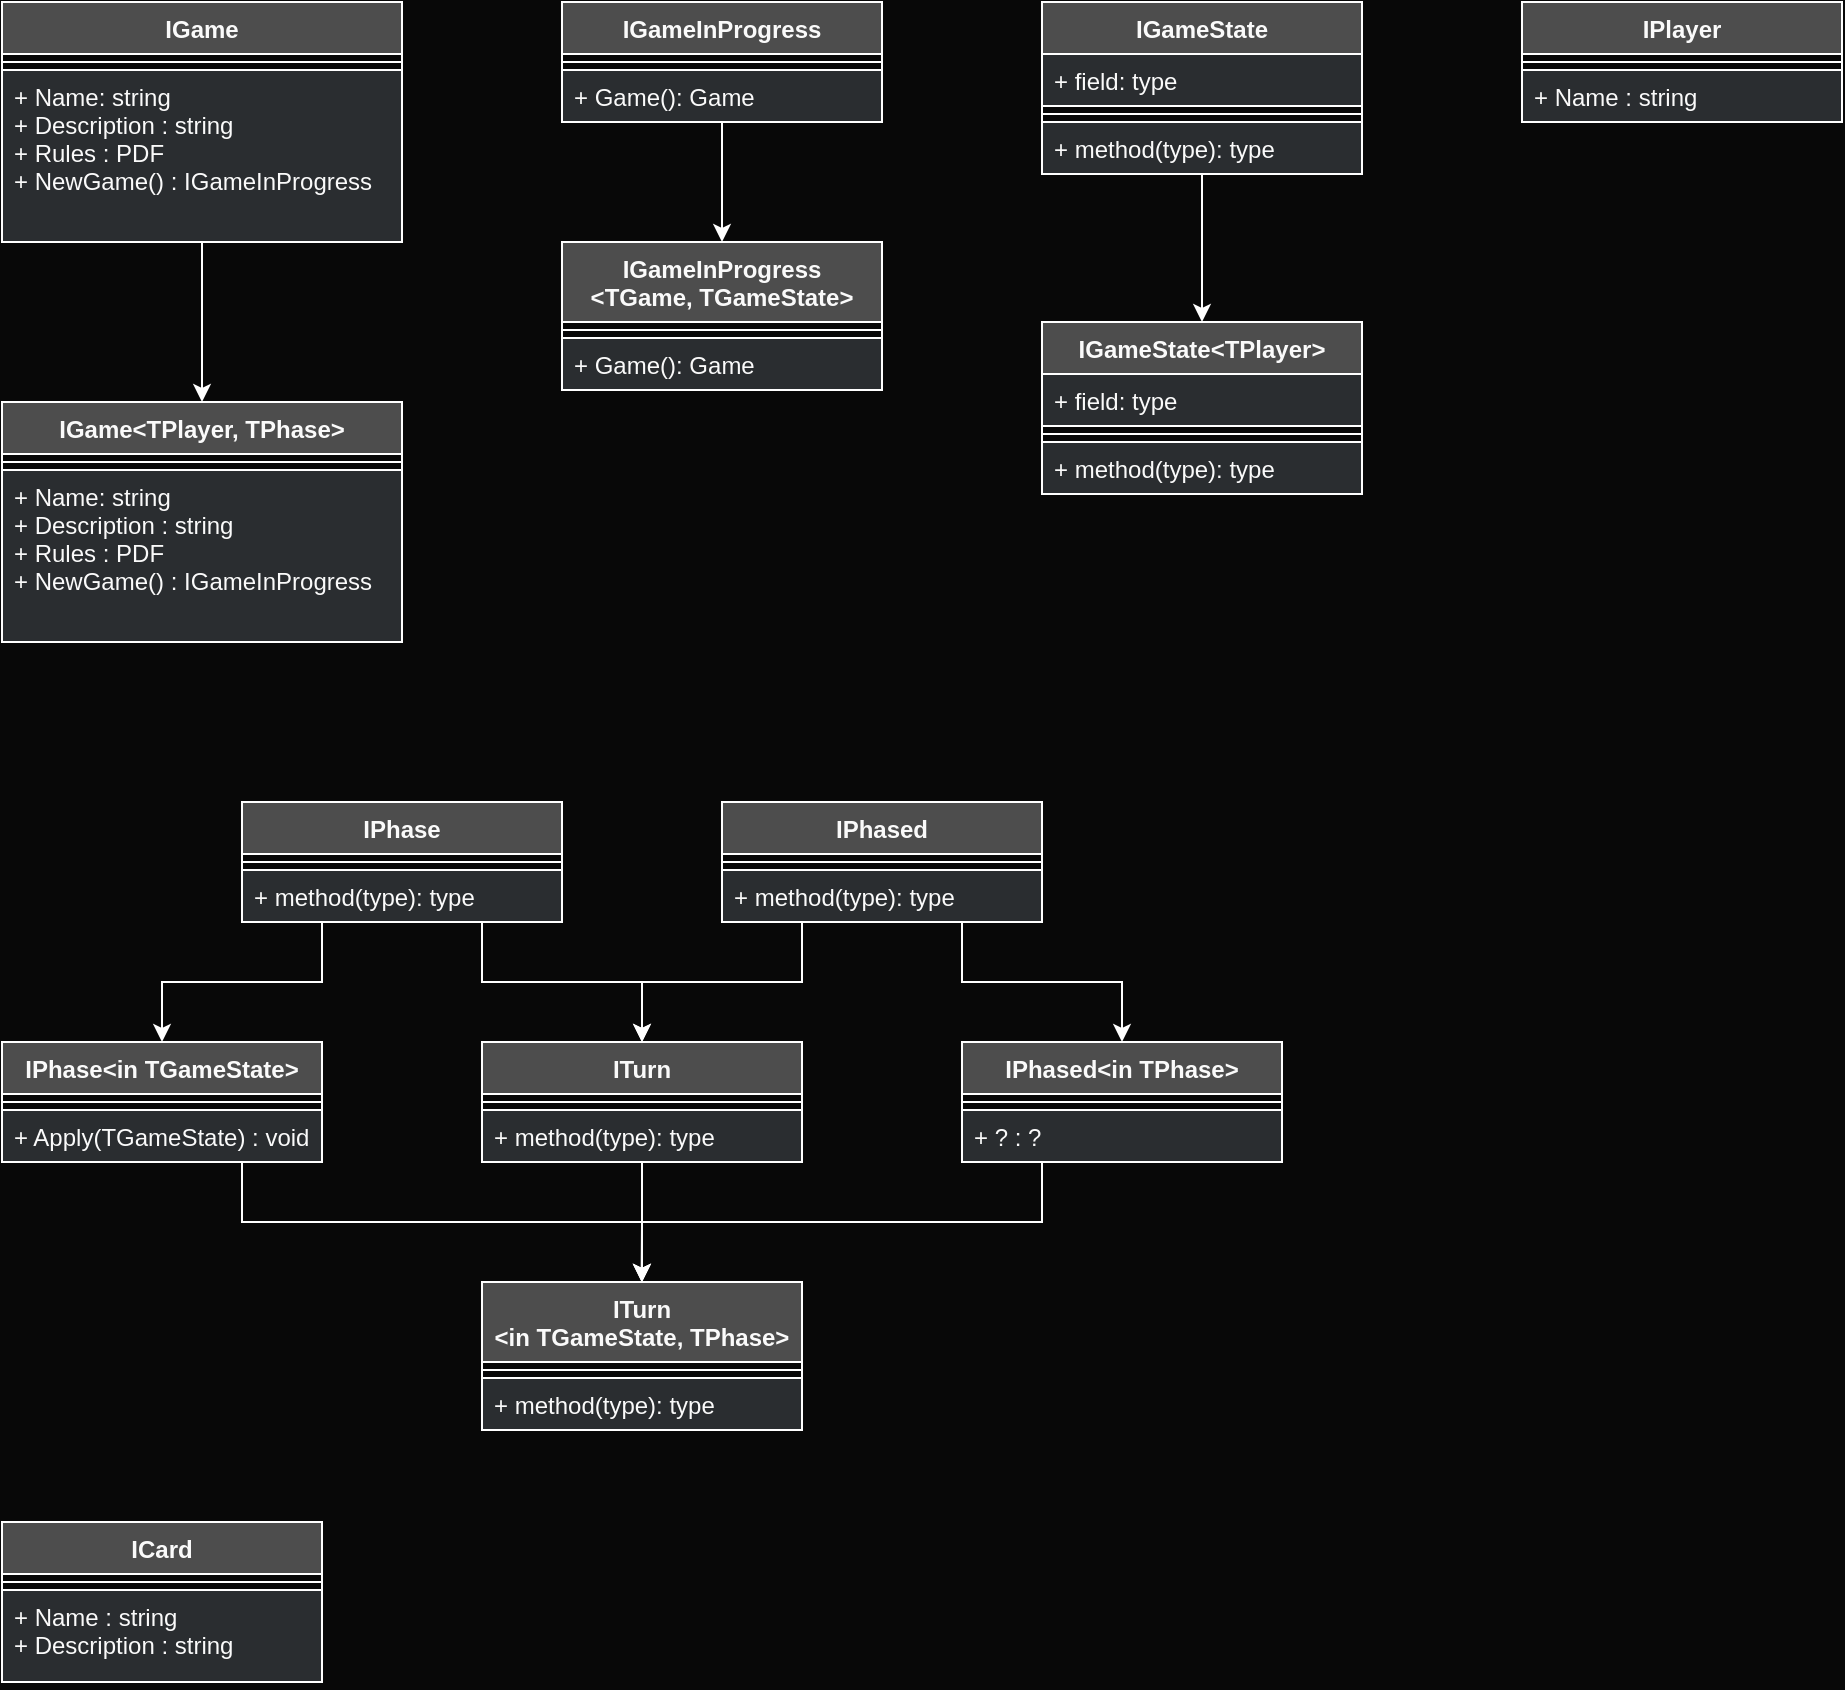 <mxfile version="10.5.4" type="device"><diagram id="jU7i45ernK9_PrhjioHT" name="Page-1"><mxGraphModel dx="1162" dy="687" grid="1" gridSize="10" guides="1" tooltips="1" connect="1" arrows="1" fold="1" page="1" pageScale="1" pageWidth="827" pageHeight="1169" background="#080808" math="0" shadow="0"><root><mxCell id="0"/><mxCell id="1" parent="0"/><mxCell id="7WdMq-wlaPlKr3uhbvwP-69" style="edgeStyle=orthogonalEdgeStyle;rounded=0;orthogonalLoop=1;jettySize=auto;html=1;exitX=0.5;exitY=1;exitDx=0;exitDy=0;entryX=0.5;entryY=0;entryDx=0;entryDy=0;strokeColor=#FFFFFF;fontColor=#FAFAFA;" edge="1" parent="1" source="7WdMq-wlaPlKr3uhbvwP-9" target="7WdMq-wlaPlKr3uhbvwP-61"><mxGeometry relative="1" as="geometry"/></mxCell><mxCell id="7WdMq-wlaPlKr3uhbvwP-9" value="IGame" style="swimlane;fontStyle=1;align=center;verticalAlign=top;childLayout=stackLayout;horizontal=1;startSize=26;horizontalStack=0;resizeParent=1;resizeParentMax=0;resizeLast=0;collapsible=1;marginBottom=0;strokeColor=#FFFFFF;fillColor=#4D4D4D;fontColor=#FAFAFA;" vertex="1" parent="1"><mxGeometry x="40" y="40" width="200" height="120" as="geometry"><mxRectangle x="40" y="40" width="70" height="26" as="alternateBounds"/></mxGeometry></mxCell><mxCell id="7WdMq-wlaPlKr3uhbvwP-11" value="" style="line;strokeWidth=1;fillColor=#dae8fc;align=left;verticalAlign=middle;spacingTop=-1;spacingLeft=3;spacingRight=3;rotatable=0;labelPosition=right;points=[];portConstraint=eastwest;strokeColor=#FFFFFF;fontColor=#FAFAFA;" vertex="1" parent="7WdMq-wlaPlKr3uhbvwP-9"><mxGeometry y="26" width="200" height="8" as="geometry"/></mxCell><mxCell id="7WdMq-wlaPlKr3uhbvwP-12" value="+ Name: string&#10;+ Description : string&#10;+ Rules : PDF&#10;+ NewGame() : IGameInProgress&#10;" style="text;strokeColor=#FFFFFF;fillColor=#2A2D30;align=left;verticalAlign=top;spacingLeft=4;spacingRight=4;overflow=hidden;rotatable=0;points=[[0,0.5],[1,0.5]];portConstraint=eastwest;gradientColor=none;fontColor=#FAFAFA;" vertex="1" parent="7WdMq-wlaPlKr3uhbvwP-9"><mxGeometry y="34" width="200" height="86" as="geometry"/></mxCell><mxCell id="7WdMq-wlaPlKr3uhbvwP-13" value="IGameInProgress&#10;&lt;TGame, TGameState&gt;" style="swimlane;fontStyle=1;align=center;verticalAlign=top;childLayout=stackLayout;horizontal=1;startSize=40;horizontalStack=0;resizeParent=1;resizeParentMax=0;resizeLast=0;collapsible=1;marginBottom=0;strokeColor=#FFFFFF;fillColor=#4D4D4D;fontColor=#FAFAFA;" vertex="1" parent="1"><mxGeometry x="320" y="160" width="160" height="74" as="geometry"><mxRectangle x="320" y="160" width="260" height="26" as="alternateBounds"/></mxGeometry></mxCell><mxCell id="7WdMq-wlaPlKr3uhbvwP-15" value="" style="line;strokeWidth=1;fillColor=#dae8fc;align=left;verticalAlign=middle;spacingTop=-1;spacingLeft=3;spacingRight=3;rotatable=0;labelPosition=right;points=[];portConstraint=eastwest;strokeColor=#FFFFFF;fontColor=#FAFAFA;" vertex="1" parent="7WdMq-wlaPlKr3uhbvwP-13"><mxGeometry y="40" width="160" height="8" as="geometry"/></mxCell><mxCell id="7WdMq-wlaPlKr3uhbvwP-16" value="+ Game(): Game" style="text;strokeColor=#FFFFFF;fillColor=#2A2D30;align=left;verticalAlign=top;spacingLeft=4;spacingRight=4;overflow=hidden;rotatable=0;points=[[0,0.5],[1,0.5]];portConstraint=eastwest;gradientColor=none;fontColor=#FAFAFA;" vertex="1" parent="7WdMq-wlaPlKr3uhbvwP-13"><mxGeometry y="48" width="160" height="26" as="geometry"/></mxCell><mxCell id="7WdMq-wlaPlKr3uhbvwP-25" style="edgeStyle=orthogonalEdgeStyle;rounded=0;orthogonalLoop=1;jettySize=auto;html=1;exitX=0.5;exitY=1;exitDx=0;exitDy=0;entryX=0.5;entryY=0;entryDx=0;entryDy=0;strokeColor=#FFFFFF;fontColor=#FAFAFA;" edge="1" parent="1" source="7WdMq-wlaPlKr3uhbvwP-17" target="7WdMq-wlaPlKr3uhbvwP-21"><mxGeometry relative="1" as="geometry"/></mxCell><mxCell id="7WdMq-wlaPlKr3uhbvwP-17" value="IGameState" style="swimlane;fontStyle=1;align=center;verticalAlign=top;childLayout=stackLayout;horizontal=1;startSize=26;horizontalStack=0;resizeParent=1;resizeParentMax=0;resizeLast=0;collapsible=1;marginBottom=0;strokeColor=#FFFFFF;fillColor=#4D4D4D;fontColor=#FAFAFA;" vertex="1" parent="1"><mxGeometry x="560" y="40" width="160" height="86" as="geometry"/></mxCell><mxCell id="7WdMq-wlaPlKr3uhbvwP-18" value="+ field: type" style="text;strokeColor=#FFFFFF;fillColor=#2A2D30;align=left;verticalAlign=top;spacingLeft=4;spacingRight=4;overflow=hidden;rotatable=0;points=[[0,0.5],[1,0.5]];portConstraint=eastwest;gradientColor=none;fontColor=#FAFAFA;" vertex="1" parent="7WdMq-wlaPlKr3uhbvwP-17"><mxGeometry y="26" width="160" height="26" as="geometry"/></mxCell><mxCell id="7WdMq-wlaPlKr3uhbvwP-19" value="" style="line;strokeWidth=1;fillColor=#dae8fc;align=left;verticalAlign=middle;spacingTop=-1;spacingLeft=3;spacingRight=3;rotatable=0;labelPosition=right;points=[];portConstraint=eastwest;strokeColor=#FFFFFF;fontColor=#FAFAFA;" vertex="1" parent="7WdMq-wlaPlKr3uhbvwP-17"><mxGeometry y="52" width="160" height="8" as="geometry"/></mxCell><mxCell id="7WdMq-wlaPlKr3uhbvwP-20" value="+ method(type): type" style="text;strokeColor=#FFFFFF;fillColor=#2A2D30;align=left;verticalAlign=top;spacingLeft=4;spacingRight=4;overflow=hidden;rotatable=0;points=[[0,0.5],[1,0.5]];portConstraint=eastwest;gradientColor=none;fontColor=#FAFAFA;" vertex="1" parent="7WdMq-wlaPlKr3uhbvwP-17"><mxGeometry y="60" width="160" height="26" as="geometry"/></mxCell><mxCell id="7WdMq-wlaPlKr3uhbvwP-21" value="IGameState&lt;TPlayer&gt;" style="swimlane;fontStyle=1;align=center;verticalAlign=top;childLayout=stackLayout;horizontal=1;startSize=26;horizontalStack=0;resizeParent=1;resizeParentMax=0;resizeLast=0;collapsible=1;marginBottom=0;strokeColor=#FFFFFF;fillColor=#4D4D4D;fontColor=#FAFAFA;" vertex="1" parent="1"><mxGeometry x="560" y="200" width="160" height="86" as="geometry"/></mxCell><mxCell id="7WdMq-wlaPlKr3uhbvwP-22" value="+ field: type" style="text;strokeColor=#FFFFFF;fillColor=#2A2D30;align=left;verticalAlign=top;spacingLeft=4;spacingRight=4;overflow=hidden;rotatable=0;points=[[0,0.5],[1,0.5]];portConstraint=eastwest;gradientColor=none;fontColor=#FAFAFA;" vertex="1" parent="7WdMq-wlaPlKr3uhbvwP-21"><mxGeometry y="26" width="160" height="26" as="geometry"/></mxCell><mxCell id="7WdMq-wlaPlKr3uhbvwP-23" value="" style="line;strokeWidth=1;fillColor=#dae8fc;align=left;verticalAlign=middle;spacingTop=-1;spacingLeft=3;spacingRight=3;rotatable=0;labelPosition=right;points=[];portConstraint=eastwest;strokeColor=#FFFFFF;fontColor=#FAFAFA;" vertex="1" parent="7WdMq-wlaPlKr3uhbvwP-21"><mxGeometry y="52" width="160" height="8" as="geometry"/></mxCell><mxCell id="7WdMq-wlaPlKr3uhbvwP-24" value="+ method(type): type" style="text;strokeColor=#FFFFFF;fillColor=#2A2D30;align=left;verticalAlign=top;spacingLeft=4;spacingRight=4;overflow=hidden;rotatable=0;points=[[0,0.5],[1,0.5]];portConstraint=eastwest;gradientColor=none;fontColor=#FAFAFA;" vertex="1" parent="7WdMq-wlaPlKr3uhbvwP-21"><mxGeometry y="60" width="160" height="26" as="geometry"/></mxCell><mxCell id="7WdMq-wlaPlKr3uhbvwP-59" style="edgeStyle=orthogonalEdgeStyle;rounded=0;orthogonalLoop=1;jettySize=auto;html=1;exitX=0.75;exitY=1;exitDx=0;exitDy=0;entryX=0.5;entryY=0;entryDx=0;entryDy=0;strokeColor=#FFFFFF;fontColor=#FAFAFA;" edge="1" parent="1" source="7WdMq-wlaPlKr3uhbvwP-30" target="7WdMq-wlaPlKr3uhbvwP-45"><mxGeometry relative="1" as="geometry"/></mxCell><mxCell id="7WdMq-wlaPlKr3uhbvwP-60" style="edgeStyle=orthogonalEdgeStyle;rounded=0;orthogonalLoop=1;jettySize=auto;html=1;exitX=0.25;exitY=1;exitDx=0;exitDy=0;entryX=0.5;entryY=0;entryDx=0;entryDy=0;strokeColor=#FFFFFF;fontColor=#FAFAFA;" edge="1" parent="1" source="7WdMq-wlaPlKr3uhbvwP-30" target="7WdMq-wlaPlKr3uhbvwP-34"><mxGeometry relative="1" as="geometry"/></mxCell><mxCell id="7WdMq-wlaPlKr3uhbvwP-30" value="IPhase" style="swimlane;fontStyle=1;align=center;verticalAlign=top;childLayout=stackLayout;horizontal=1;startSize=26;horizontalStack=0;resizeParent=1;resizeParentMax=0;resizeLast=0;collapsible=1;marginBottom=0;strokeColor=#FFFFFF;fillColor=#4D4D4D;fontColor=#FAFAFA;" vertex="1" parent="1"><mxGeometry x="160" y="440" width="160" height="60" as="geometry"/></mxCell><mxCell id="7WdMq-wlaPlKr3uhbvwP-32" value="" style="line;strokeWidth=1;fillColor=#dae8fc;align=left;verticalAlign=middle;spacingTop=-1;spacingLeft=3;spacingRight=3;rotatable=0;labelPosition=right;points=[];portConstraint=eastwest;strokeColor=#FFFFFF;fontColor=#FAFAFA;" vertex="1" parent="7WdMq-wlaPlKr3uhbvwP-30"><mxGeometry y="26" width="160" height="8" as="geometry"/></mxCell><mxCell id="7WdMq-wlaPlKr3uhbvwP-33" value="+ method(type): type" style="text;strokeColor=#FFFFFF;fillColor=#2A2D30;align=left;verticalAlign=top;spacingLeft=4;spacingRight=4;overflow=hidden;rotatable=0;points=[[0,0.5],[1,0.5]];portConstraint=eastwest;gradientColor=none;fontColor=#FAFAFA;" vertex="1" parent="7WdMq-wlaPlKr3uhbvwP-30"><mxGeometry y="34" width="160" height="26" as="geometry"/></mxCell><mxCell id="7WdMq-wlaPlKr3uhbvwP-54" style="edgeStyle=orthogonalEdgeStyle;rounded=0;orthogonalLoop=1;jettySize=auto;html=1;exitX=0.75;exitY=1;exitDx=0;exitDy=0;entryX=0.5;entryY=0;entryDx=0;entryDy=0;strokeColor=#FFFFFF;fontColor=#FAFAFA;" edge="1" parent="1" source="7WdMq-wlaPlKr3uhbvwP-34" target="7WdMq-wlaPlKr3uhbvwP-50"><mxGeometry relative="1" as="geometry"/></mxCell><mxCell id="7WdMq-wlaPlKr3uhbvwP-34" value="IPhase&lt;in TGameState&gt;" style="swimlane;fontStyle=1;align=center;verticalAlign=top;childLayout=stackLayout;horizontal=1;startSize=26;horizontalStack=0;resizeParent=1;resizeParentMax=0;resizeLast=0;collapsible=1;marginBottom=0;strokeColor=#FFFFFF;fillColor=#4D4D4D;fontColor=#FAFAFA;" vertex="1" parent="1"><mxGeometry x="40" y="560" width="160" height="60" as="geometry"/></mxCell><mxCell id="7WdMq-wlaPlKr3uhbvwP-35" value="" style="line;strokeWidth=1;fillColor=#dae8fc;align=left;verticalAlign=middle;spacingTop=-1;spacingLeft=3;spacingRight=3;rotatable=0;labelPosition=right;points=[];portConstraint=eastwest;strokeColor=#FFFFFF;fontColor=#FAFAFA;" vertex="1" parent="7WdMq-wlaPlKr3uhbvwP-34"><mxGeometry y="26" width="160" height="8" as="geometry"/></mxCell><mxCell id="7WdMq-wlaPlKr3uhbvwP-36" value="+ Apply(TGameState) : void" style="text;strokeColor=#FFFFFF;fillColor=#2A2D30;align=left;verticalAlign=top;spacingLeft=4;spacingRight=4;overflow=hidden;rotatable=0;points=[[0,0.5],[1,0.5]];portConstraint=eastwest;gradientColor=none;fontColor=#FAFAFA;" vertex="1" parent="7WdMq-wlaPlKr3uhbvwP-34"><mxGeometry y="34" width="160" height="26" as="geometry"/></mxCell><mxCell id="7WdMq-wlaPlKr3uhbvwP-57" style="edgeStyle=orthogonalEdgeStyle;rounded=0;orthogonalLoop=1;jettySize=auto;html=1;exitX=0.25;exitY=1;exitDx=0;exitDy=0;entryX=0.5;entryY=0;entryDx=0;entryDy=0;strokeColor=#FFFFFF;fontColor=#FAFAFA;" edge="1" parent="1" source="7WdMq-wlaPlKr3uhbvwP-38" target="7WdMq-wlaPlKr3uhbvwP-45"><mxGeometry relative="1" as="geometry"/></mxCell><mxCell id="7WdMq-wlaPlKr3uhbvwP-58" style="edgeStyle=orthogonalEdgeStyle;rounded=0;orthogonalLoop=1;jettySize=auto;html=1;exitX=0.75;exitY=1;exitDx=0;exitDy=0;entryX=0.5;entryY=0;entryDx=0;entryDy=0;strokeColor=#FFFFFF;fontColor=#FAFAFA;" edge="1" parent="1" source="7WdMq-wlaPlKr3uhbvwP-38" target="7WdMq-wlaPlKr3uhbvwP-41"><mxGeometry relative="1" as="geometry"/></mxCell><mxCell id="7WdMq-wlaPlKr3uhbvwP-38" value="IPhased" style="swimlane;fontStyle=1;align=center;verticalAlign=top;childLayout=stackLayout;horizontal=1;startSize=26;horizontalStack=0;resizeParent=1;resizeParentMax=0;resizeLast=0;collapsible=1;marginBottom=0;strokeColor=#FFFFFF;fillColor=#4D4D4D;fontColor=#FAFAFA;" vertex="1" parent="1"><mxGeometry x="400" y="440" width="160" height="60" as="geometry"/></mxCell><mxCell id="7WdMq-wlaPlKr3uhbvwP-39" value="" style="line;strokeWidth=1;fillColor=#dae8fc;align=left;verticalAlign=middle;spacingTop=-1;spacingLeft=3;spacingRight=3;rotatable=0;labelPosition=right;points=[];portConstraint=eastwest;strokeColor=#FFFFFF;fontColor=#FAFAFA;" vertex="1" parent="7WdMq-wlaPlKr3uhbvwP-38"><mxGeometry y="26" width="160" height="8" as="geometry"/></mxCell><mxCell id="7WdMq-wlaPlKr3uhbvwP-40" value="+ method(type): type" style="text;strokeColor=#FFFFFF;fillColor=#2A2D30;align=left;verticalAlign=top;spacingLeft=4;spacingRight=4;overflow=hidden;rotatable=0;points=[[0,0.5],[1,0.5]];portConstraint=eastwest;gradientColor=none;fontColor=#FAFAFA;" vertex="1" parent="7WdMq-wlaPlKr3uhbvwP-38"><mxGeometry y="34" width="160" height="26" as="geometry"/></mxCell><mxCell id="7WdMq-wlaPlKr3uhbvwP-55" style="edgeStyle=orthogonalEdgeStyle;rounded=0;orthogonalLoop=1;jettySize=auto;html=1;exitX=0.25;exitY=1;exitDx=0;exitDy=0;entryX=0.5;entryY=0;entryDx=0;entryDy=0;strokeColor=#FFFFFF;fontColor=#FAFAFA;" edge="1" parent="1" source="7WdMq-wlaPlKr3uhbvwP-41" target="7WdMq-wlaPlKr3uhbvwP-50"><mxGeometry relative="1" as="geometry"/></mxCell><mxCell id="7WdMq-wlaPlKr3uhbvwP-41" value="IPhased&lt;in TPhase&gt;" style="swimlane;fontStyle=1;align=center;verticalAlign=top;childLayout=stackLayout;horizontal=1;startSize=26;horizontalStack=0;resizeParent=1;resizeParentMax=0;resizeLast=0;collapsible=1;marginBottom=0;strokeColor=#FFFFFF;fillColor=#4D4D4D;fontColor=#FAFAFA;" vertex="1" parent="1"><mxGeometry x="520" y="560" width="160" height="60" as="geometry"/></mxCell><mxCell id="7WdMq-wlaPlKr3uhbvwP-42" value="" style="line;strokeWidth=1;fillColor=#dae8fc;align=left;verticalAlign=middle;spacingTop=-1;spacingLeft=3;spacingRight=3;rotatable=0;labelPosition=right;points=[];portConstraint=eastwest;strokeColor=#FFFFFF;fontColor=#FAFAFA;" vertex="1" parent="7WdMq-wlaPlKr3uhbvwP-41"><mxGeometry y="26" width="160" height="8" as="geometry"/></mxCell><mxCell id="7WdMq-wlaPlKr3uhbvwP-43" value="+ ? : ?" style="text;strokeColor=#FFFFFF;fillColor=#2A2D30;align=left;verticalAlign=top;spacingLeft=4;spacingRight=4;overflow=hidden;rotatable=0;points=[[0,0.5],[1,0.5]];portConstraint=eastwest;gradientColor=none;fontColor=#FAFAFA;" vertex="1" parent="7WdMq-wlaPlKr3uhbvwP-41"><mxGeometry y="34" width="160" height="26" as="geometry"/></mxCell><mxCell id="7WdMq-wlaPlKr3uhbvwP-56" style="edgeStyle=orthogonalEdgeStyle;rounded=0;orthogonalLoop=1;jettySize=auto;html=1;exitX=0.5;exitY=1;exitDx=0;exitDy=0;strokeColor=#FFFFFF;fontColor=#FAFAFA;" edge="1" parent="1" source="7WdMq-wlaPlKr3uhbvwP-45"><mxGeometry relative="1" as="geometry"><mxPoint x="359.81" y="680" as="targetPoint"/></mxGeometry></mxCell><mxCell id="7WdMq-wlaPlKr3uhbvwP-45" value="ITurn" style="swimlane;fontStyle=1;align=center;verticalAlign=top;childLayout=stackLayout;horizontal=1;startSize=26;horizontalStack=0;resizeParent=1;resizeParentMax=0;resizeLast=0;collapsible=1;marginBottom=0;strokeColor=#FFFFFF;fillColor=#4D4D4D;fontColor=#FAFAFA;" vertex="1" parent="1"><mxGeometry x="280" y="560" width="160" height="60" as="geometry"/></mxCell><mxCell id="7WdMq-wlaPlKr3uhbvwP-46" value="" style="line;strokeWidth=1;fillColor=#dae8fc;align=left;verticalAlign=middle;spacingTop=-1;spacingLeft=3;spacingRight=3;rotatable=0;labelPosition=right;points=[];portConstraint=eastwest;strokeColor=#FFFFFF;fontColor=#FAFAFA;" vertex="1" parent="7WdMq-wlaPlKr3uhbvwP-45"><mxGeometry y="26" width="160" height="8" as="geometry"/></mxCell><mxCell id="7WdMq-wlaPlKr3uhbvwP-47" value="+ method(type): type" style="text;strokeColor=#FFFFFF;fillColor=#2A2D30;align=left;verticalAlign=top;spacingLeft=4;spacingRight=4;overflow=hidden;rotatable=0;points=[[0,0.5],[1,0.5]];portConstraint=eastwest;gradientColor=none;fontColor=#FAFAFA;" vertex="1" parent="7WdMq-wlaPlKr3uhbvwP-45"><mxGeometry y="34" width="160" height="26" as="geometry"/></mxCell><mxCell id="7WdMq-wlaPlKr3uhbvwP-50" value="ITurn&#10;&lt;in TGameState, TPhase&gt;" style="swimlane;fontStyle=1;align=center;verticalAlign=top;childLayout=stackLayout;horizontal=1;startSize=40;horizontalStack=0;resizeParent=1;resizeParentMax=0;resizeLast=0;collapsible=1;marginBottom=0;strokeColor=#FFFFFF;fillColor=#4D4D4D;fontColor=#FAFAFA;" vertex="1" parent="1"><mxGeometry x="280" y="680" width="160" height="74" as="geometry"/></mxCell><mxCell id="7WdMq-wlaPlKr3uhbvwP-51" value="" style="line;strokeWidth=1;fillColor=#dae8fc;align=left;verticalAlign=middle;spacingTop=-1;spacingLeft=3;spacingRight=3;rotatable=0;labelPosition=right;points=[];portConstraint=eastwest;strokeColor=#FFFFFF;fontColor=#FAFAFA;" vertex="1" parent="7WdMq-wlaPlKr3uhbvwP-50"><mxGeometry y="40" width="160" height="8" as="geometry"/></mxCell><mxCell id="7WdMq-wlaPlKr3uhbvwP-52" value="+ method(type): type" style="text;strokeColor=#FFFFFF;fillColor=#2A2D30;align=left;verticalAlign=top;spacingLeft=4;spacingRight=4;overflow=hidden;rotatable=0;points=[[0,0.5],[1,0.5]];portConstraint=eastwest;gradientColor=none;fontColor=#FAFAFA;" vertex="1" parent="7WdMq-wlaPlKr3uhbvwP-50"><mxGeometry y="48" width="160" height="26" as="geometry"/></mxCell><mxCell id="7WdMq-wlaPlKr3uhbvwP-61" value="IGame&lt;TPlayer, TPhase&gt;" style="swimlane;fontStyle=1;align=center;verticalAlign=top;childLayout=stackLayout;horizontal=1;startSize=26;horizontalStack=0;resizeParent=1;resizeParentMax=0;resizeLast=0;collapsible=1;marginBottom=0;strokeColor=#FFFFFF;fillColor=#4D4D4D;fontColor=#FAFAFA;" vertex="1" parent="1"><mxGeometry x="40" y="240" width="200" height="120" as="geometry"/></mxCell><mxCell id="7WdMq-wlaPlKr3uhbvwP-62" value="" style="line;strokeWidth=1;fillColor=#dae8fc;align=left;verticalAlign=middle;spacingTop=-1;spacingLeft=3;spacingRight=3;rotatable=0;labelPosition=right;points=[];portConstraint=eastwest;strokeColor=#FFFFFF;fontColor=#FAFAFA;" vertex="1" parent="7WdMq-wlaPlKr3uhbvwP-61"><mxGeometry y="26" width="200" height="8" as="geometry"/></mxCell><mxCell id="7WdMq-wlaPlKr3uhbvwP-63" value="+ Name: string&#10;+ Description : string&#10;+ Rules : PDF&#10;+ NewGame() : IGameInProgress&#10;" style="text;strokeColor=#FFFFFF;fillColor=#2A2D30;align=left;verticalAlign=top;spacingLeft=4;spacingRight=4;overflow=hidden;rotatable=0;points=[[0,0.5],[1,0.5]];portConstraint=eastwest;gradientColor=none;fontColor=#FAFAFA;" vertex="1" parent="7WdMq-wlaPlKr3uhbvwP-61"><mxGeometry y="34" width="200" height="86" as="geometry"/></mxCell><mxCell id="7WdMq-wlaPlKr3uhbvwP-70" style="edgeStyle=orthogonalEdgeStyle;rounded=0;orthogonalLoop=1;jettySize=auto;html=1;exitX=0.5;exitY=1;exitDx=0;exitDy=0;entryX=0.5;entryY=0;entryDx=0;entryDy=0;strokeColor=#FFFFFF;fontColor=#FAFAFA;" edge="1" parent="1" source="7WdMq-wlaPlKr3uhbvwP-66" target="7WdMq-wlaPlKr3uhbvwP-13"><mxGeometry relative="1" as="geometry"/></mxCell><mxCell id="7WdMq-wlaPlKr3uhbvwP-66" value="IGameInProgress" style="swimlane;fontStyle=1;align=center;verticalAlign=top;childLayout=stackLayout;horizontal=1;startSize=26;horizontalStack=0;resizeParent=1;resizeParentMax=0;resizeLast=0;collapsible=1;marginBottom=0;strokeColor=#FFFFFF;fillColor=#4D4D4D;fontColor=#FAFAFA;" vertex="1" parent="1"><mxGeometry x="320" y="40" width="160" height="60" as="geometry"/></mxCell><mxCell id="7WdMq-wlaPlKr3uhbvwP-67" value="" style="line;strokeWidth=1;fillColor=#dae8fc;align=left;verticalAlign=middle;spacingTop=-1;spacingLeft=3;spacingRight=3;rotatable=0;labelPosition=right;points=[];portConstraint=eastwest;strokeColor=#FFFFFF;fontColor=#FAFAFA;" vertex="1" parent="7WdMq-wlaPlKr3uhbvwP-66"><mxGeometry y="26" width="160" height="8" as="geometry"/></mxCell><mxCell id="7WdMq-wlaPlKr3uhbvwP-68" value="+ Game(): Game" style="text;strokeColor=#FFFFFF;fillColor=#2A2D30;align=left;verticalAlign=top;spacingLeft=4;spacingRight=4;overflow=hidden;rotatable=0;points=[[0,0.5],[1,0.5]];portConstraint=eastwest;gradientColor=none;fontColor=#FAFAFA;" vertex="1" parent="7WdMq-wlaPlKr3uhbvwP-66"><mxGeometry y="34" width="160" height="26" as="geometry"/></mxCell><mxCell id="7WdMq-wlaPlKr3uhbvwP-71" value="IPlayer" style="swimlane;fontStyle=1;align=center;verticalAlign=top;childLayout=stackLayout;horizontal=1;startSize=26;horizontalStack=0;resizeParent=1;resizeParentMax=0;resizeLast=0;collapsible=1;marginBottom=0;strokeColor=#FFFFFF;fillColor=#4D4D4D;fontColor=#FAFAFA;" vertex="1" parent="1"><mxGeometry x="800" y="40" width="160" height="60" as="geometry"/></mxCell><mxCell id="7WdMq-wlaPlKr3uhbvwP-72" value="" style="line;strokeWidth=1;fillColor=#dae8fc;align=left;verticalAlign=middle;spacingTop=-1;spacingLeft=3;spacingRight=3;rotatable=0;labelPosition=right;points=[];portConstraint=eastwest;strokeColor=#FFFFFF;fontColor=#FAFAFA;" vertex="1" parent="7WdMq-wlaPlKr3uhbvwP-71"><mxGeometry y="26" width="160" height="8" as="geometry"/></mxCell><mxCell id="7WdMq-wlaPlKr3uhbvwP-73" value="+ Name : string&#10;" style="text;strokeColor=#FFFFFF;fillColor=#2A2D30;align=left;verticalAlign=top;spacingLeft=4;spacingRight=4;overflow=hidden;rotatable=0;points=[[0,0.5],[1,0.5]];portConstraint=eastwest;gradientColor=none;fontColor=#FAFAFA;" vertex="1" parent="7WdMq-wlaPlKr3uhbvwP-71"><mxGeometry y="34" width="160" height="26" as="geometry"/></mxCell><mxCell id="7WdMq-wlaPlKr3uhbvwP-74" value="ICard" style="swimlane;fontStyle=1;align=center;verticalAlign=top;childLayout=stackLayout;horizontal=1;startSize=26;horizontalStack=0;resizeParent=1;resizeParentMax=0;resizeLast=0;collapsible=1;marginBottom=0;strokeColor=#FFFFFF;fillColor=#4D4D4D;fontColor=#FAFAFA;" vertex="1" parent="1"><mxGeometry x="40" y="800" width="160" height="80" as="geometry"/></mxCell><mxCell id="7WdMq-wlaPlKr3uhbvwP-75" value="" style="line;strokeWidth=1;fillColor=#dae8fc;align=left;verticalAlign=middle;spacingTop=-1;spacingLeft=3;spacingRight=3;rotatable=0;labelPosition=right;points=[];portConstraint=eastwest;strokeColor=#FFFFFF;fontColor=#FAFAFA;" vertex="1" parent="7WdMq-wlaPlKr3uhbvwP-74"><mxGeometry y="26" width="160" height="8" as="geometry"/></mxCell><mxCell id="7WdMq-wlaPlKr3uhbvwP-76" value="+ Name : string&#10;+ Description : string&#10;" style="text;strokeColor=#FFFFFF;fillColor=#2A2D30;align=left;verticalAlign=top;spacingLeft=4;spacingRight=4;overflow=hidden;rotatable=0;points=[[0,0.5],[1,0.5]];portConstraint=eastwest;gradientColor=none;fontColor=#FAFAFA;" vertex="1" parent="7WdMq-wlaPlKr3uhbvwP-74"><mxGeometry y="34" width="160" height="46" as="geometry"/></mxCell></root></mxGraphModel></diagram></mxfile>